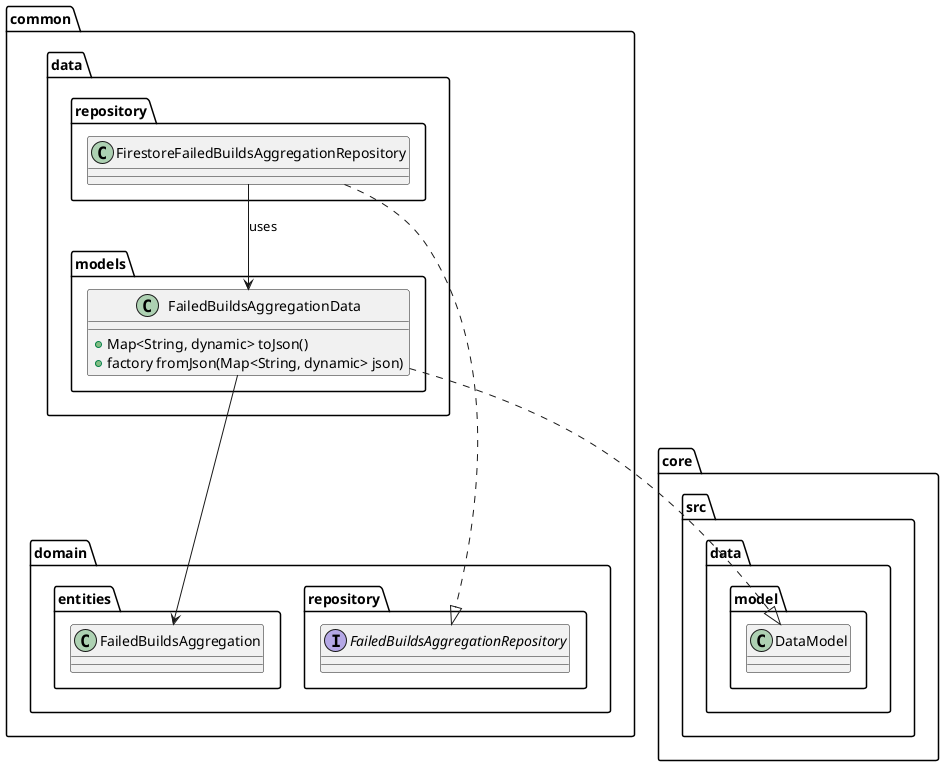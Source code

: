 @startuml builds_aggregation_data_layer_class_diagram

package common.domain.repository {
    interface FailedBuildsAggregationRepository {}
}

package common.domain.entities {
    class FailedBuildsAggregation {}
}

package common.data {
    package repository {
        class FirestoreFailedBuildsAggregationRepository {}
    }

    package models {
        class FailedBuildsAggregationData {
            + Map<String, dynamic> toJson()
            + factory fromJson(Map<String, dynamic> json)
        }
    }
}

package core.src.data.model {
    class DataModel {}
}

FirestoreFailedBuildsAggregationRepository ..|> FailedBuildsAggregationRepository
FirestoreFailedBuildsAggregationRepository --> FailedBuildsAggregationData : uses

FailedBuildsAggregationData --> FailedBuildsAggregation
FailedBuildsAggregationData ..|> DataModel

@enduml
